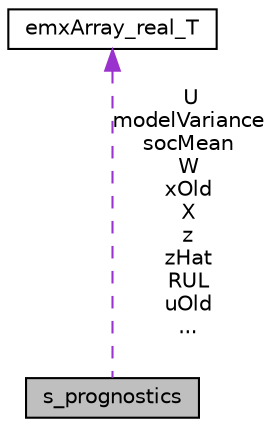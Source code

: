 digraph "s_prognostics"
{
  edge [fontname="Helvetica",fontsize="10",labelfontname="Helvetica",labelfontsize="10"];
  node [fontname="Helvetica",fontsize="10",shape=record];
  Node1 [label="s_prognostics",height=0.2,width=0.4,color="black", fillcolor="grey75", style="filled", fontcolor="black"];
  Node2 -> Node1 [dir="back",color="darkorchid3",fontsize="10",style="dashed",label=" U\nmodelVariance\nsocMean\nW\nxOld\nX\nz\nzHat\nRUL\nuOld\n..." ,fontname="Helvetica"];
  Node2 [label="emxArray_real_T",height=0.2,width=0.4,color="black", fillcolor="white", style="filled",URL="$structemxArray__real__T.html"];
}
